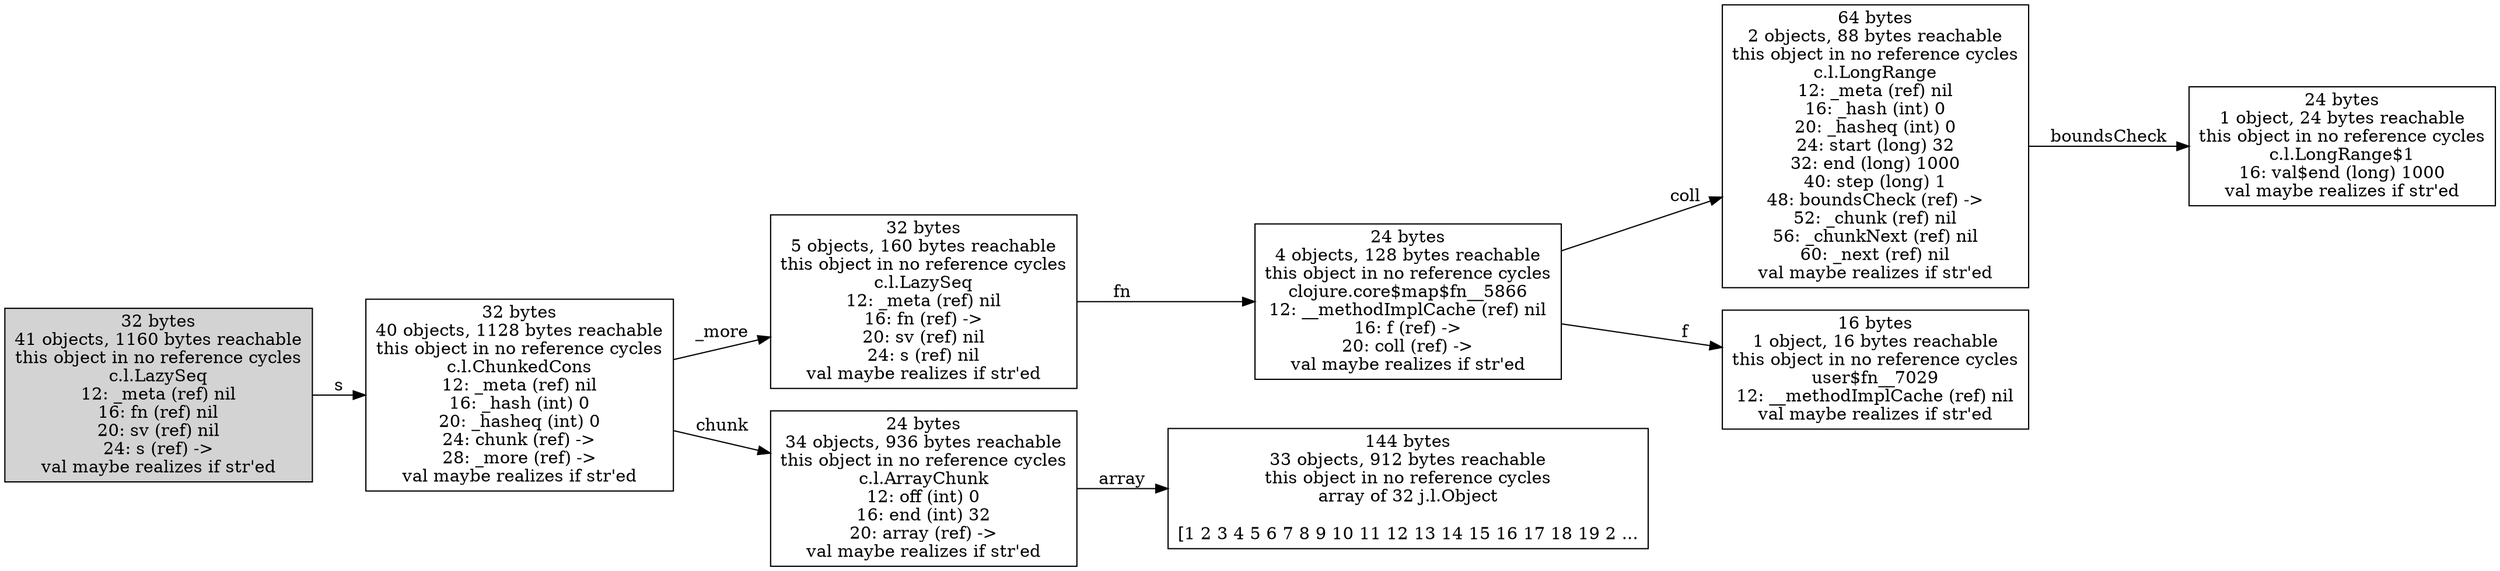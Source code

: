 digraph {
graph [layout=dot,rankdir=LR];
"31898530784" ["scc-num-nodes"=1,label="32 bytes
40 objects, 1128 bytes reachable
this object in no reference cycles
c.l.ChunkedCons
12: _meta (ref) nil
16: _hash (int) 0
20: _hasheq (int) 0
24: chunk (ref) ->
28: _more (ref) ->
val maybe realizes if str'ed",shape=box];
"31898491264" ["scc-num-nodes"=1,label="64 bytes
2 objects, 88 bytes reachable
this object in no reference cycles
c.l.LongRange
12: _meta (ref) nil
16: _hash (int) 0
20: _hasheq (int) 0
24: start (long) 32
32: end (long) 1000
40: step (long) 1
48: boundsCheck (ref) ->
52: _chunk (ref) nil
56: _chunkNext (ref) nil
60: _next (ref) nil
val maybe realizes if str'ed",shape=box];
"31896926152" ["scc-num-nodes"=1,label="16 bytes
1 object, 16 bytes reachable
this object in no reference cycles
user$fn__7029
12: __methodImplCache (ref) nil
val maybe realizes if str'ed",shape=box];
"31898530728" ["scc-num-nodes"=1,label="32 bytes
5 objects, 160 bytes reachable
this object in no reference cycles
c.l.LazySeq
12: _meta (ref) nil
16: fn (ref) ->
20: sv (ref) nil
24: s (ref) nil
val maybe realizes if str'ed",shape=box];
"31898491384" ["scc-num-nodes"=1,label="144 bytes
33 objects, 912 bytes reachable
this object in no reference cycles
array of 32 j.l.Object

[1 2 3 4 5 6 7 8 9 10 11 12 13 14 15 16 17 18 19 2 ...",shape=box];
"31896926648" ["scc-num-nodes"=1,style=filled,label="32 bytes
41 objects, 1160 bytes reachable
this object in no reference cycles
c.l.LazySeq
12: _meta (ref) nil
16: fn (ref) nil
20: sv (ref) nil
24: s (ref) ->
val maybe realizes if str'ed",shape=box];
"31896926400" ["scc-num-nodes"=1,label="24 bytes
1 object, 24 bytes reachable
this object in no reference cycles
c.l.LongRange$1
16: val$end (long) 1000
val maybe realizes if str'ed",shape=box];
"31898530760" ["scc-num-nodes"=1,label="24 bytes
4 objects, 128 bytes reachable
this object in no reference cycles
clojure.core$map$fn__5866
12: __methodImplCache (ref) nil
16: f (ref) ->
20: coll (ref) ->
val maybe realizes if str'ed",shape=box];
"31898530704" ["scc-num-nodes"=1,label="24 bytes
34 objects, 936 bytes reachable
this object in no reference cycles
c.l.ArrayChunk
12: off (int) 0
16: end (int) 32
20: array (ref) ->
val maybe realizes if str'ed",shape=box];
"31898530784" -> "31898530704" ["field-name"=chunk,label=chunk];
"31898530784" -> "31898530728" ["field-name"=_more,label=_more];
"31898491264" -> "31896926400" ["field-name"=boundsCheck,label=boundsCheck];
"31898530728" -> "31898530760" ["field-name"=fn,label=fn];
"31896926648" -> "31898530784" ["field-name"=s,label=s];
"31898530760" -> "31896926152" ["field-name"=f,label=f];
"31898530760" -> "31898491264" ["field-name"=coll,label=coll];
"31898530704" -> "31898491384" ["field-name"=array,label=array];
} 